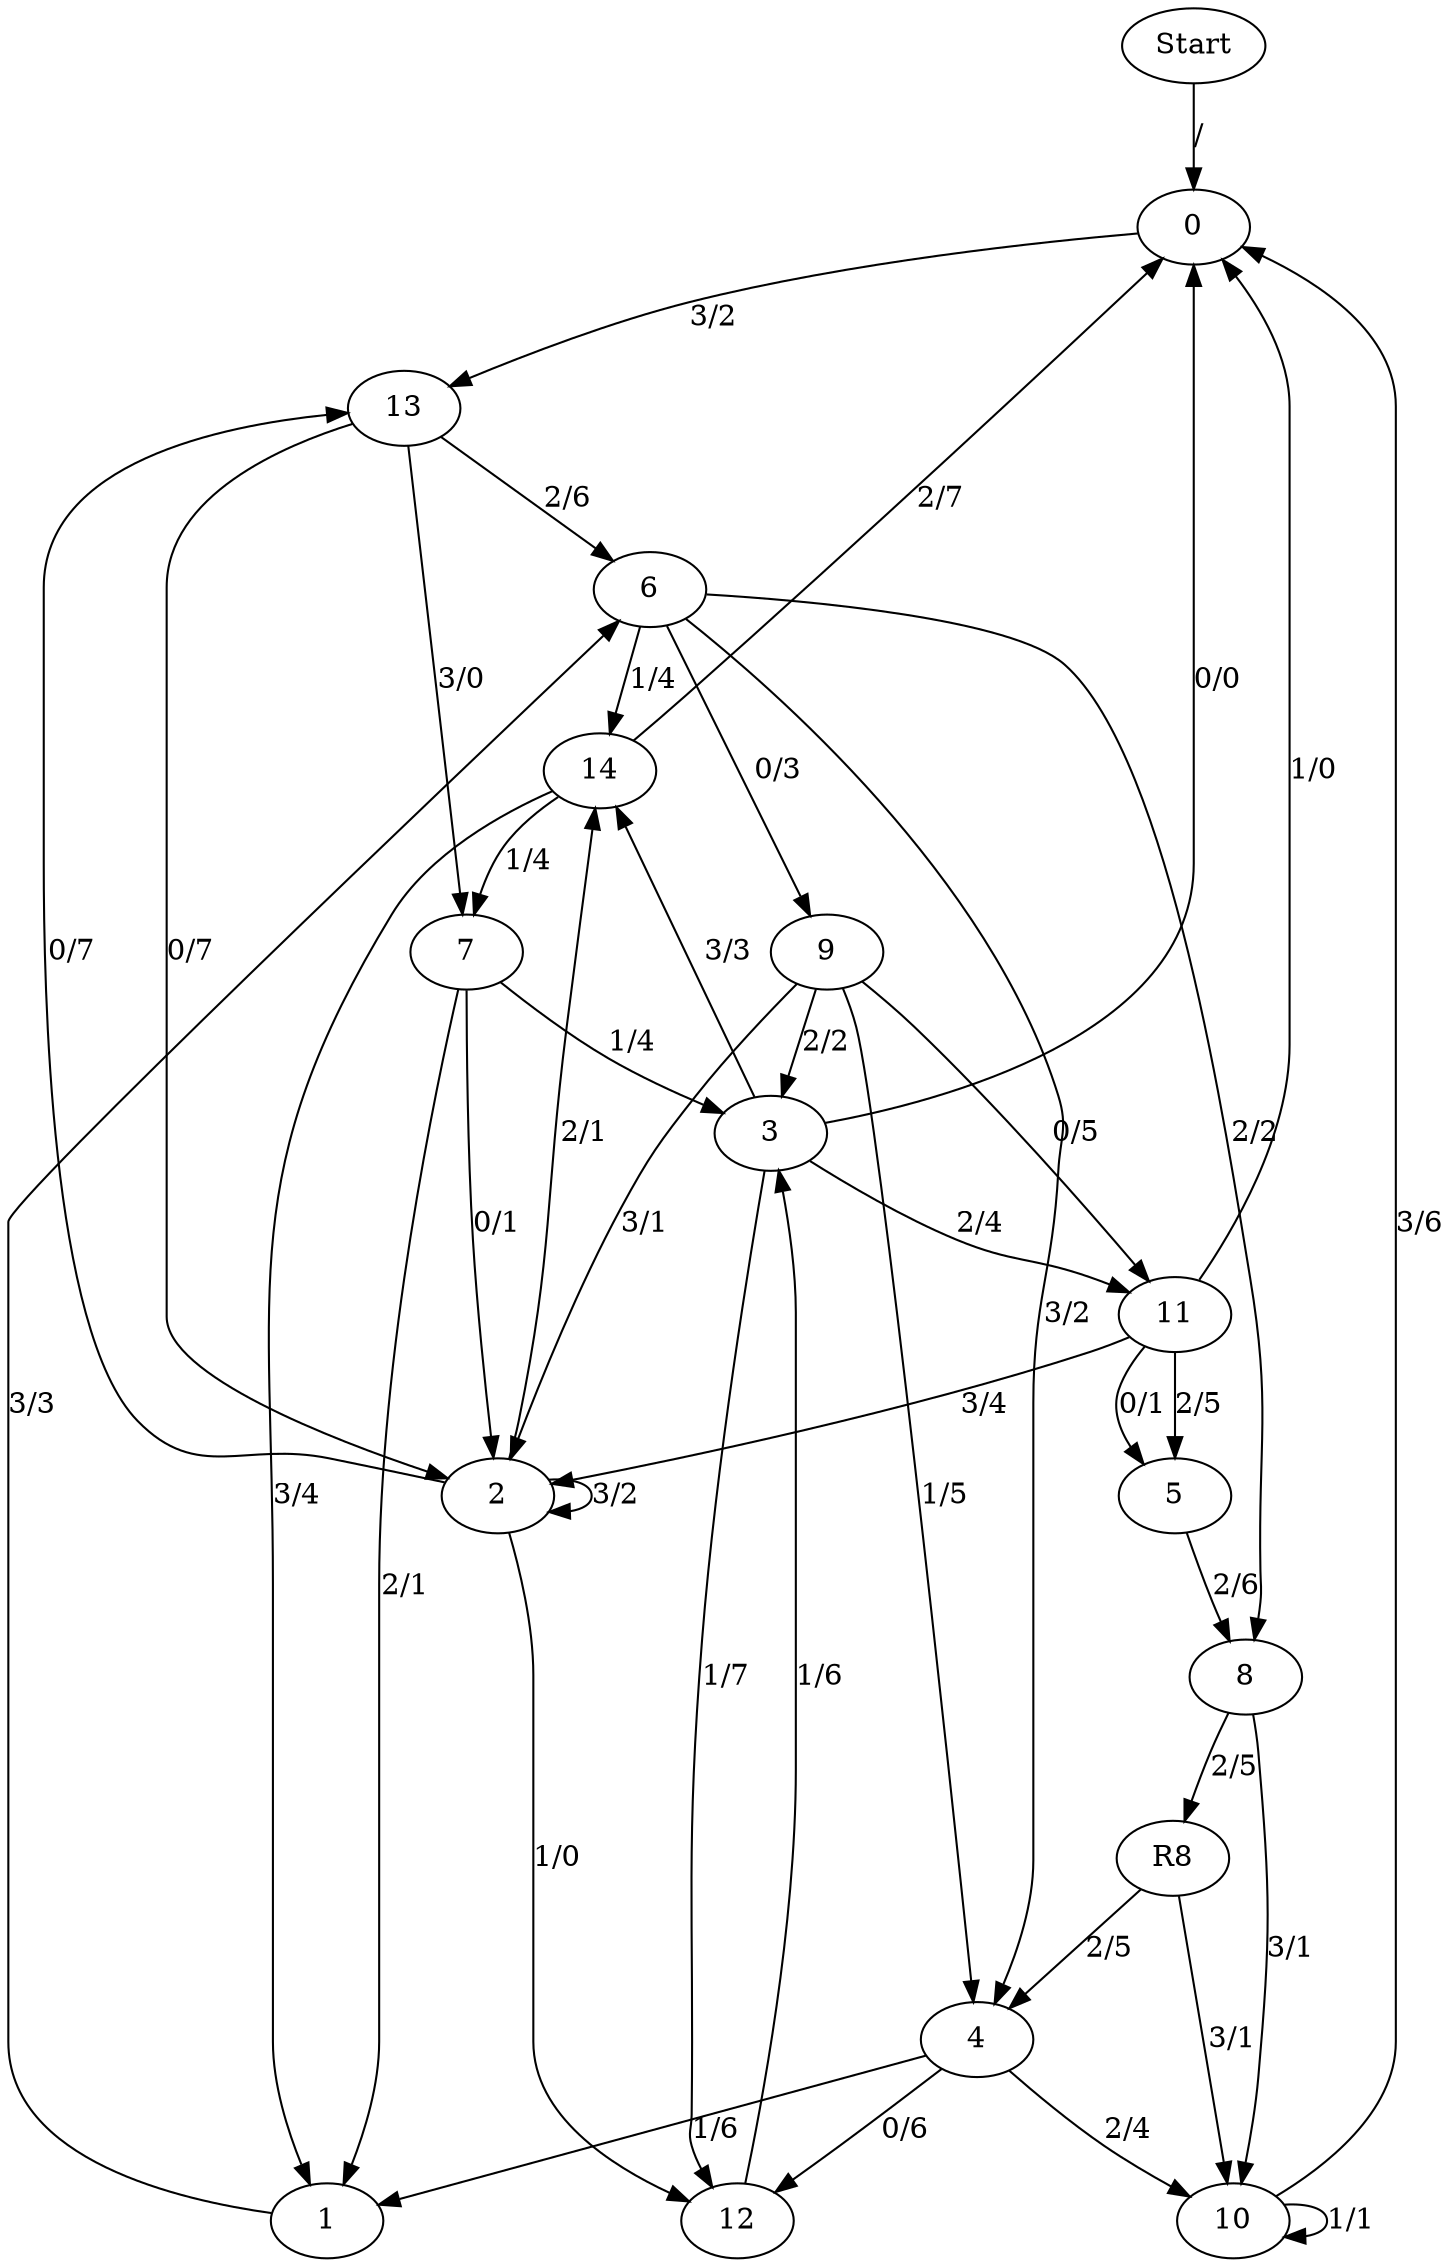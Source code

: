 digraph {
	Start -> 0 [label="/"]
	0 -> 13 [label="3/2"]
	1 -> 6 [label="3/3"]
	6 -> 14 [label="1/4"]
	6 -> 8 [label="2/2"]
	6 -> 4 [label="3/2"]
	6 -> 9 [label="0/3"]
	9 -> 3 [label="2/2"]
	9 -> 2 [label="3/1"]
	9 -> 11 [label="0/5"]
	9 -> 4 [label="1/5"]
	8 -> R8 [label="2/5"]
	8 -> 10 [label="3/1"]
	R8 -> 10 [label="3/1"]
	R8 -> 4 [label="2/5"]
	4 -> 1 [label="1/6"]
	4 -> 10 [label="2/4"]
	4 -> 12 [label="0/6"]
	10 -> 10 [label="1/1"]
	10 -> 0 [label="3/6"]
	12 -> 3 [label="1/6"]
	3 -> 12 [label="1/7"]
	3 -> 11 [label="2/4"]
	3 -> 14 [label="3/3"]
	3 -> 0 [label="0/0"]
	11 -> 0 [label="1/0"]
	11 -> 5 [label="2/5"]
	11 -> 2 [label="3/4"]
	11 -> 5 [label="0/1"]
	5 -> 8 [label="2/6"]
	2 -> 14 [label="2/1"]
	2 -> 2 [label="3/2"]
	2 -> 13 [label="0/7"]
	2 -> 12 [label="1/0"]
	14 -> 0 [label="2/7"]
	14 -> 1 [label="3/4"]
	14 -> 7 [label="1/4"]
	13 -> 6 [label="2/6"]
	13 -> 7 [label="3/0"]
	13 -> 2 [label="0/7"]
	7 -> 1 [label="2/1"]
	7 -> 2 [label="0/1"]
	7 -> 3 [label="1/4"]
}